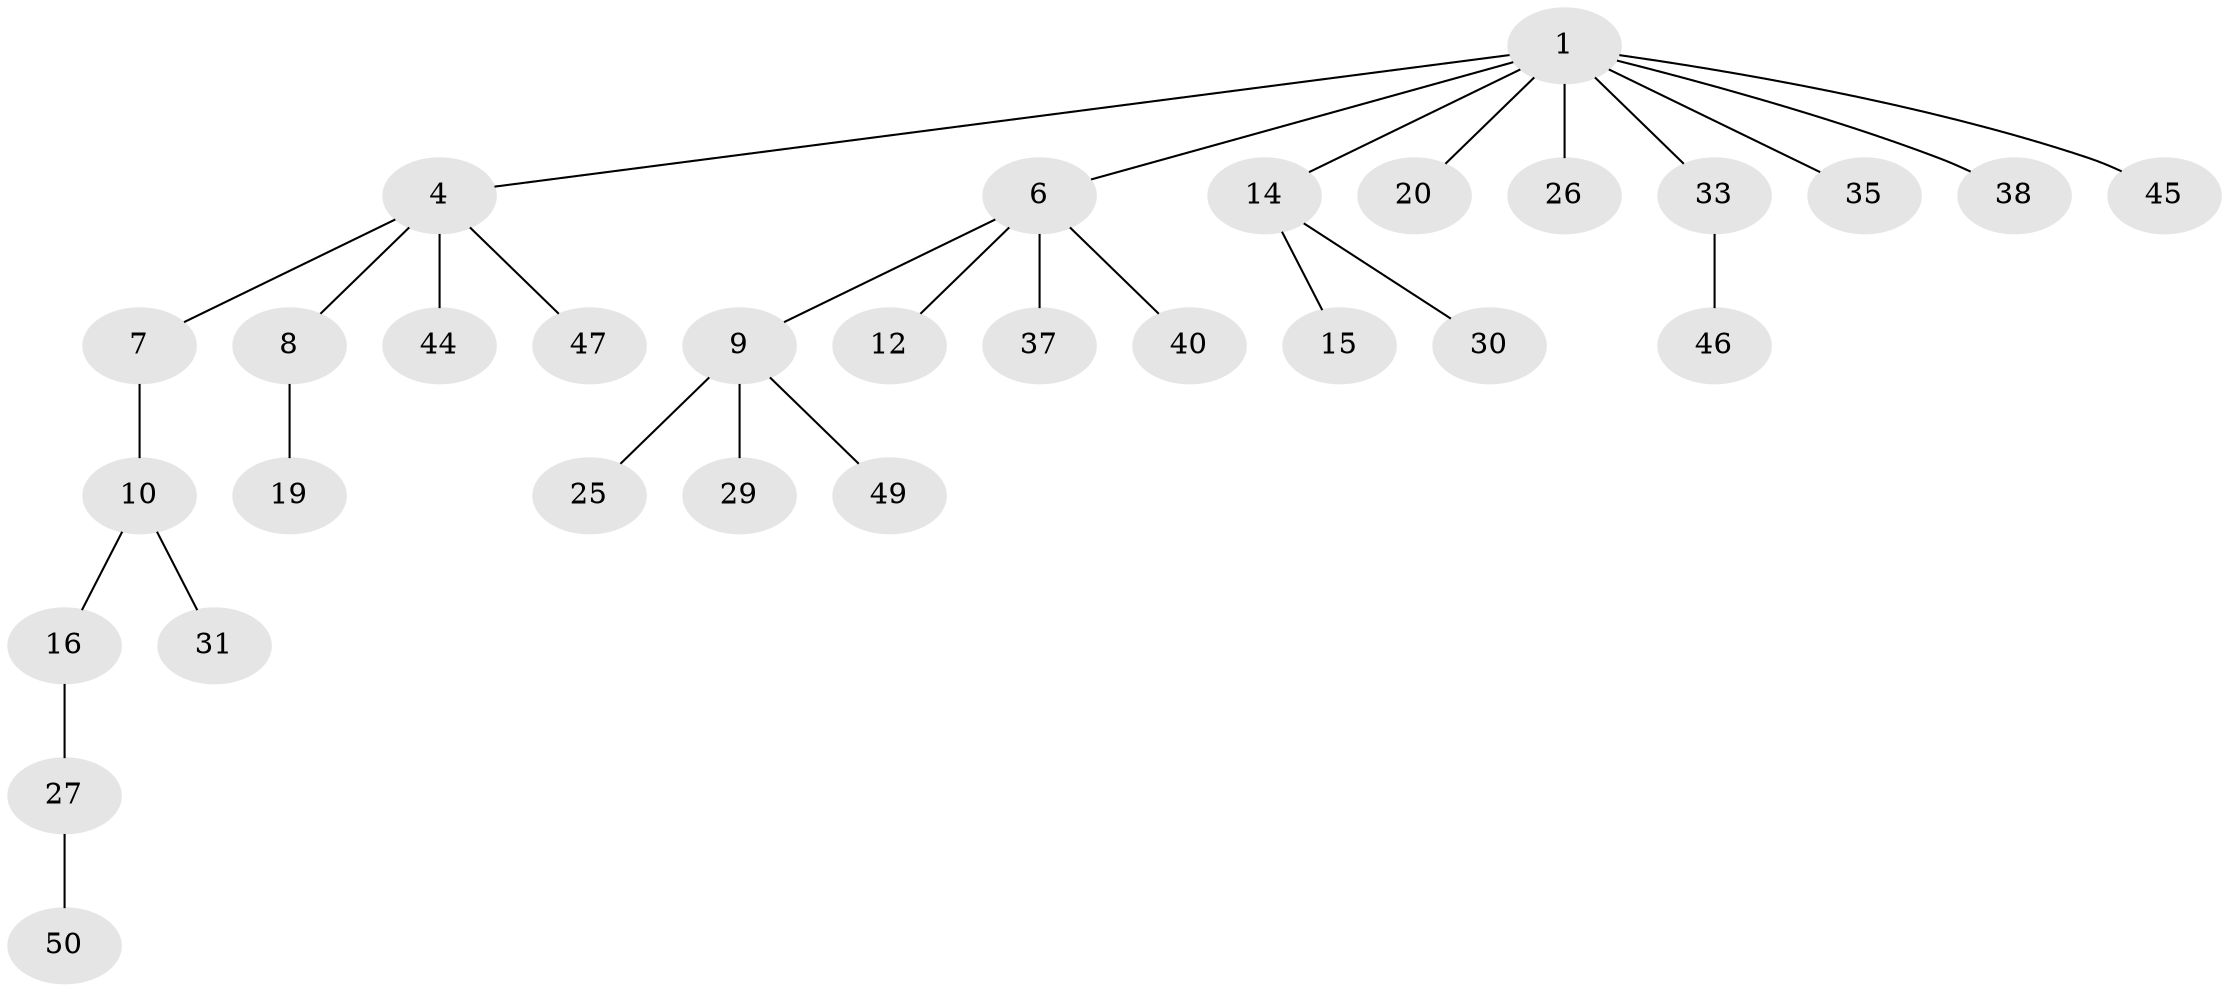 // original degree distribution, {3: 0.14, 5: 0.06, 4: 0.06, 2: 0.26, 1: 0.48}
// Generated by graph-tools (version 1.1) at 2025/19/03/04/25 18:19:23]
// undirected, 30 vertices, 29 edges
graph export_dot {
graph [start="1"]
  node [color=gray90,style=filled];
  1 [super="+2+3+11"];
  4 [super="+5+22"];
  6;
  7;
  8 [super="+18"];
  9 [super="+48+32"];
  10;
  12 [super="+24+13"];
  14 [super="+17"];
  15;
  16;
  19;
  20 [super="+43"];
  25 [super="+39+28"];
  26;
  27;
  29;
  30;
  31 [super="+42"];
  33;
  35;
  37;
  38;
  40;
  44;
  45;
  46;
  47;
  49;
  50;
  1 -- 4;
  1 -- 38;
  1 -- 26;
  1 -- 14;
  1 -- 33;
  1 -- 35;
  1 -- 20;
  1 -- 6;
  1 -- 45;
  4 -- 7;
  4 -- 8;
  4 -- 44;
  4 -- 47;
  6 -- 9;
  6 -- 12;
  6 -- 37;
  6 -- 40;
  7 -- 10;
  8 -- 19;
  9 -- 25;
  9 -- 29;
  9 -- 49;
  10 -- 16;
  10 -- 31;
  14 -- 15;
  14 -- 30;
  16 -- 27;
  27 -- 50;
  33 -- 46;
}
